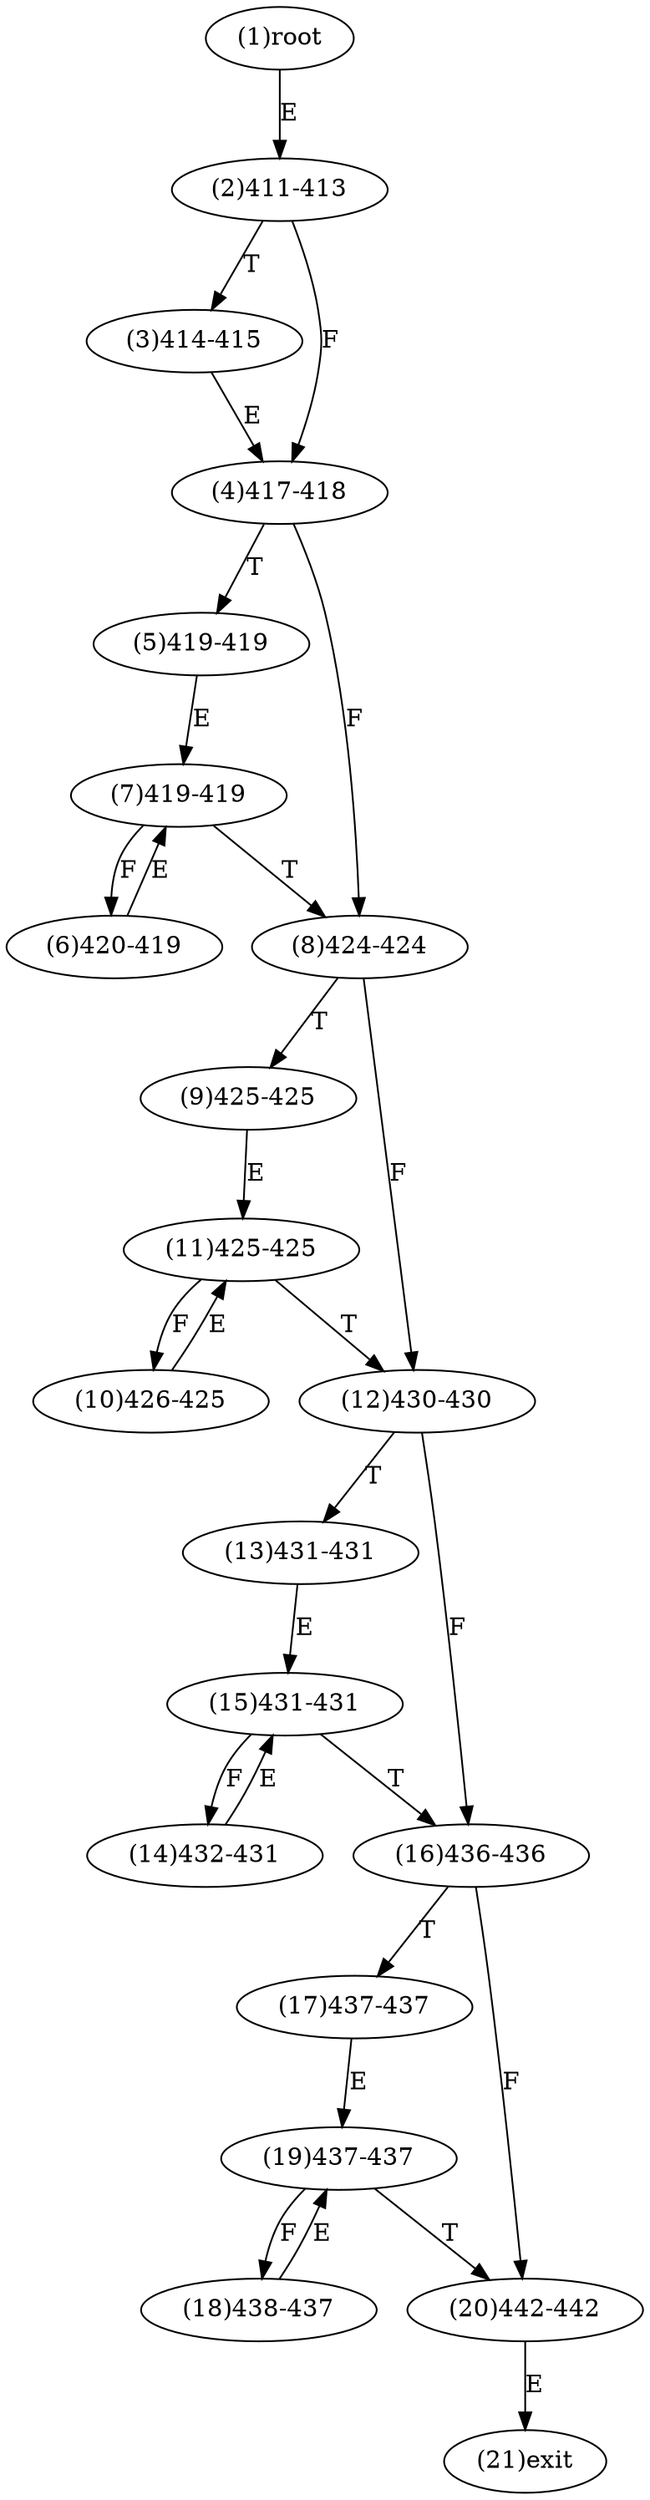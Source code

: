 digraph "" { 
1[ label="(1)root"];
2[ label="(2)411-413"];
3[ label="(3)414-415"];
4[ label="(4)417-418"];
5[ label="(5)419-419"];
6[ label="(6)420-419"];
7[ label="(7)419-419"];
8[ label="(8)424-424"];
9[ label="(9)425-425"];
10[ label="(10)426-425"];
11[ label="(11)425-425"];
12[ label="(12)430-430"];
13[ label="(13)431-431"];
14[ label="(14)432-431"];
15[ label="(15)431-431"];
17[ label="(17)437-437"];
16[ label="(16)436-436"];
19[ label="(19)437-437"];
18[ label="(18)438-437"];
21[ label="(21)exit"];
20[ label="(20)442-442"];
1->2[ label="E"];
2->4[ label="F"];
2->3[ label="T"];
3->4[ label="E"];
4->8[ label="F"];
4->5[ label="T"];
5->7[ label="E"];
6->7[ label="E"];
7->6[ label="F"];
7->8[ label="T"];
8->12[ label="F"];
8->9[ label="T"];
9->11[ label="E"];
10->11[ label="E"];
11->10[ label="F"];
11->12[ label="T"];
12->16[ label="F"];
12->13[ label="T"];
13->15[ label="E"];
14->15[ label="E"];
15->14[ label="F"];
15->16[ label="T"];
16->20[ label="F"];
16->17[ label="T"];
17->19[ label="E"];
18->19[ label="E"];
19->18[ label="F"];
19->20[ label="T"];
20->21[ label="E"];
}